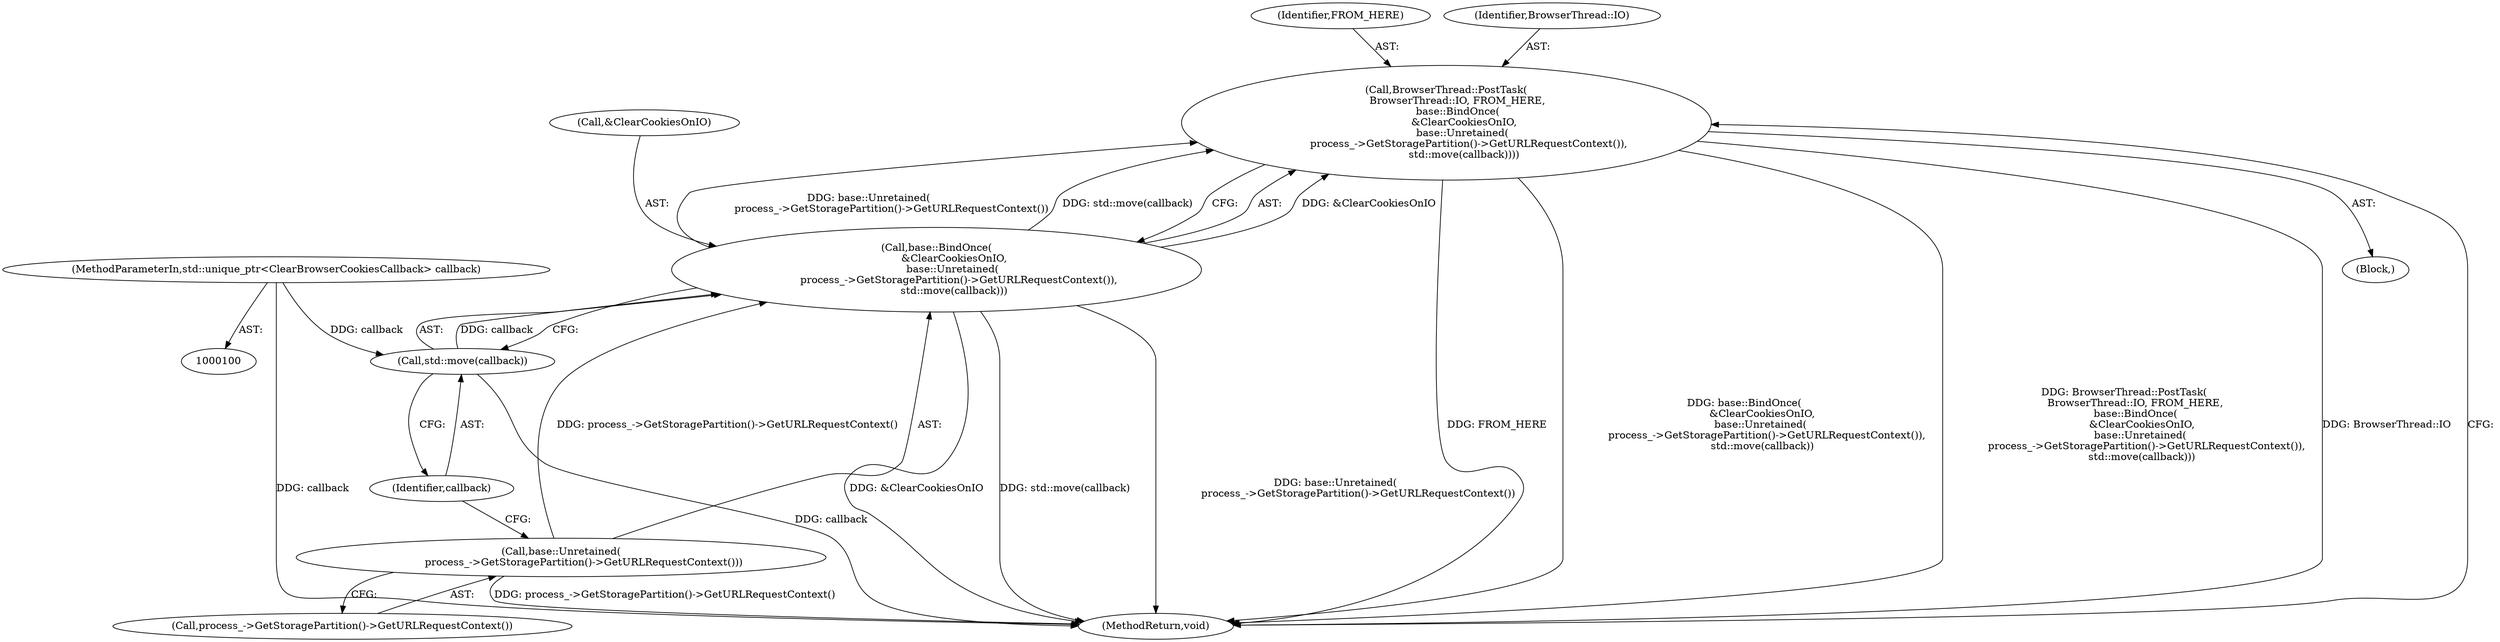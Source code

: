 digraph "0_Chrome_3c8e4852477d5b1e2da877808c998dc57db9460f_12@API" {
"1000110" [label="(Call,BrowserThread::PostTask(\n       BrowserThread::IO, FROM_HERE,\n       base::BindOnce(\n           &ClearCookiesOnIO,\n          base::Unretained(\n              process_->GetStoragePartition()->GetURLRequestContext()),\n           std::move(callback))))"];
"1000113" [label="(Call,base::BindOnce(\n           &ClearCookiesOnIO,\n          base::Unretained(\n              process_->GetStoragePartition()->GetURLRequestContext()),\n           std::move(callback)))"];
"1000116" [label="(Call,base::Unretained(\n              process_->GetStoragePartition()->GetURLRequestContext()))"];
"1000118" [label="(Call,std::move(callback))"];
"1000101" [label="(MethodParameterIn,std::unique_ptr<ClearBrowserCookiesCallback> callback)"];
"1000114" [label="(Call,&ClearCookiesOnIO)"];
"1000119" [label="(Identifier,callback)"];
"1000113" [label="(Call,base::BindOnce(\n           &ClearCookiesOnIO,\n          base::Unretained(\n              process_->GetStoragePartition()->GetURLRequestContext()),\n           std::move(callback)))"];
"1000120" [label="(MethodReturn,void)"];
"1000101" [label="(MethodParameterIn,std::unique_ptr<ClearBrowserCookiesCallback> callback)"];
"1000116" [label="(Call,base::Unretained(\n              process_->GetStoragePartition()->GetURLRequestContext()))"];
"1000110" [label="(Call,BrowserThread::PostTask(\n       BrowserThread::IO, FROM_HERE,\n       base::BindOnce(\n           &ClearCookiesOnIO,\n          base::Unretained(\n              process_->GetStoragePartition()->GetURLRequestContext()),\n           std::move(callback))))"];
"1000112" [label="(Identifier,FROM_HERE)"];
"1000102" [label="(Block,)"];
"1000118" [label="(Call,std::move(callback))"];
"1000111" [label="(Identifier,BrowserThread::IO)"];
"1000117" [label="(Call,process_->GetStoragePartition()->GetURLRequestContext())"];
"1000110" -> "1000102"  [label="AST: "];
"1000110" -> "1000113"  [label="CFG: "];
"1000111" -> "1000110"  [label="AST: "];
"1000112" -> "1000110"  [label="AST: "];
"1000113" -> "1000110"  [label="AST: "];
"1000120" -> "1000110"  [label="CFG: "];
"1000110" -> "1000120"  [label="DDG: FROM_HERE"];
"1000110" -> "1000120"  [label="DDG: base::BindOnce(\n           &ClearCookiesOnIO,\n          base::Unretained(\n              process_->GetStoragePartition()->GetURLRequestContext()),\n           std::move(callback))"];
"1000110" -> "1000120"  [label="DDG: BrowserThread::PostTask(\n       BrowserThread::IO, FROM_HERE,\n       base::BindOnce(\n           &ClearCookiesOnIO,\n          base::Unretained(\n              process_->GetStoragePartition()->GetURLRequestContext()),\n           std::move(callback)))"];
"1000110" -> "1000120"  [label="DDG: BrowserThread::IO"];
"1000113" -> "1000110"  [label="DDG: &ClearCookiesOnIO"];
"1000113" -> "1000110"  [label="DDG: base::Unretained(\n              process_->GetStoragePartition()->GetURLRequestContext())"];
"1000113" -> "1000110"  [label="DDG: std::move(callback)"];
"1000113" -> "1000118"  [label="CFG: "];
"1000114" -> "1000113"  [label="AST: "];
"1000116" -> "1000113"  [label="AST: "];
"1000118" -> "1000113"  [label="AST: "];
"1000113" -> "1000120"  [label="DDG: &ClearCookiesOnIO"];
"1000113" -> "1000120"  [label="DDG: std::move(callback)"];
"1000113" -> "1000120"  [label="DDG: base::Unretained(\n              process_->GetStoragePartition()->GetURLRequestContext())"];
"1000116" -> "1000113"  [label="DDG: process_->GetStoragePartition()->GetURLRequestContext()"];
"1000118" -> "1000113"  [label="DDG: callback"];
"1000116" -> "1000117"  [label="CFG: "];
"1000117" -> "1000116"  [label="AST: "];
"1000119" -> "1000116"  [label="CFG: "];
"1000116" -> "1000120"  [label="DDG: process_->GetStoragePartition()->GetURLRequestContext()"];
"1000118" -> "1000119"  [label="CFG: "];
"1000119" -> "1000118"  [label="AST: "];
"1000118" -> "1000120"  [label="DDG: callback"];
"1000101" -> "1000118"  [label="DDG: callback"];
"1000101" -> "1000100"  [label="AST: "];
"1000101" -> "1000120"  [label="DDG: callback"];
}
